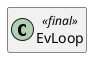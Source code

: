@startuml
set namespaceSeparator \\
hide members
hide << alias >> circle

class EvLoop << final >>
@enduml
